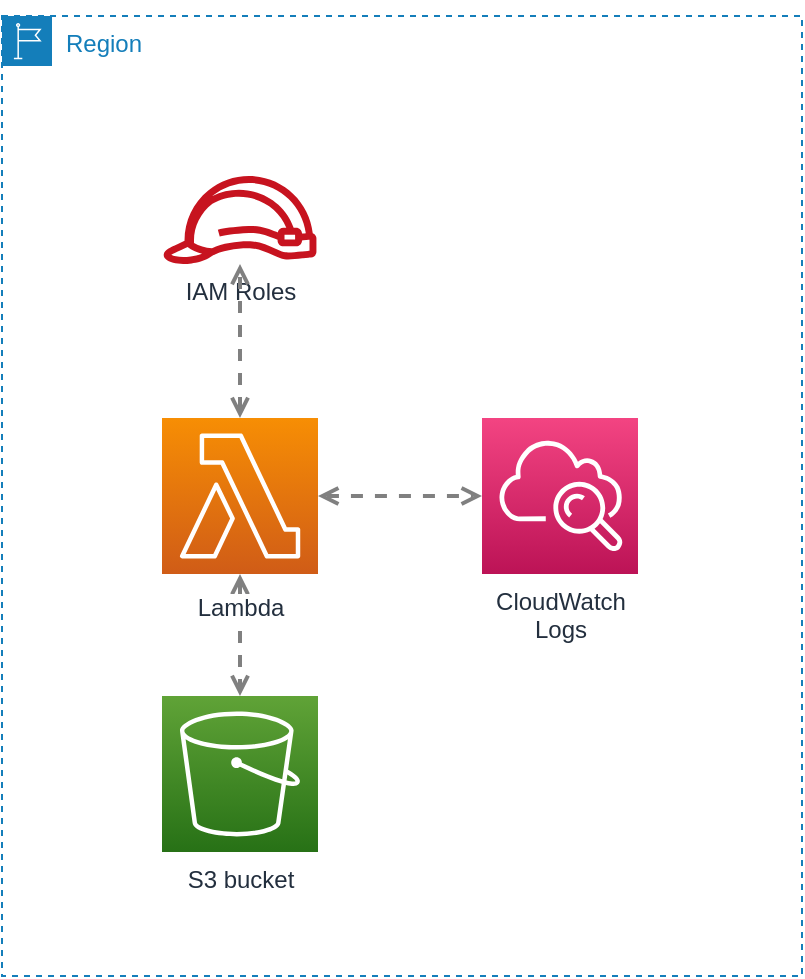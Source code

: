 <mxfile version="20.8.16" type="device"><diagram id="Ht1M8jgEwFfnCIfOTk4-" name="Page-1"><mxGraphModel dx="1432" dy="808" grid="1" gridSize="10" guides="1" tooltips="1" connect="1" arrows="1" fold="1" page="1" pageScale="1" pageWidth="827" pageHeight="1169" math="0" shadow="0"><root><mxCell id="0"/><mxCell id="1" parent="0"/><mxCell id="p2L14pa75F6CwMrKNmM9-4" value="Region" style="points=[[0,0],[0.25,0],[0.5,0],[0.75,0],[1,0],[1,0.25],[1,0.5],[1,0.75],[1,1],[0.75,1],[0.5,1],[0.25,1],[0,1],[0,0.75],[0,0.5],[0,0.25]];outlineConnect=0;gradientColor=none;html=1;whiteSpace=wrap;fontSize=12;fontStyle=0;container=1;pointerEvents=0;collapsible=0;recursiveResize=0;shape=mxgraph.aws4.group;grIcon=mxgraph.aws4.group_region;strokeColor=#147EBA;fillColor=none;verticalAlign=top;align=left;spacingLeft=30;fontColor=#147EBA;dashed=1;" parent="1" vertex="1"><mxGeometry x="80" y="80" width="400" height="480" as="geometry"/></mxCell><mxCell id="p2L14pa75F6CwMrKNmM9-5" value="S3 bucket" style="outlineConnect=0;fontColor=#232F3E;gradientColor=#60A337;gradientDirection=north;fillColor=#277116;strokeColor=#ffffff;dashed=0;verticalLabelPosition=bottom;verticalAlign=top;align=center;html=1;fontSize=12;fontStyle=0;aspect=fixed;shape=mxgraph.aws4.resourceIcon;resIcon=mxgraph.aws4.s3;labelBackgroundColor=#ffffff;" parent="p2L14pa75F6CwMrKNmM9-4" vertex="1"><mxGeometry x="80.0" y="340" width="78" height="78" as="geometry"/></mxCell><mxCell id="p2L14pa75F6CwMrKNmM9-6" style="rounded=0;orthogonalLoop=1;jettySize=auto;html=1;startArrow=open;startFill=0;endArrow=open;endFill=0;strokeWidth=2;strokeColor=#808080;dashed=1;" parent="p2L14pa75F6CwMrKNmM9-4" source="p2L14pa75F6CwMrKNmM9-15" target="p2L14pa75F6CwMrKNmM9-5" edge="1"><mxGeometry relative="1" as="geometry"/></mxCell><mxCell id="p2L14pa75F6CwMrKNmM9-7" value="IAM Roles" style="outlineConnect=0;fontColor=#232F3E;gradientColor=none;fillColor=#C7131F;strokeColor=none;dashed=0;verticalLabelPosition=bottom;verticalAlign=top;align=center;html=1;fontSize=12;fontStyle=0;aspect=fixed;pointerEvents=1;shape=mxgraph.aws4.role;labelBackgroundColor=#ffffff;" parent="p2L14pa75F6CwMrKNmM9-4" vertex="1"><mxGeometry x="80.0" y="80" width="78" height="44" as="geometry"/></mxCell><mxCell id="p2L14pa75F6CwMrKNmM9-8" style="rounded=0;orthogonalLoop=1;jettySize=auto;html=1;startArrow=open;startFill=0;endArrow=open;endFill=0;strokeWidth=2;strokeColor=#808080;dashed=1;" parent="p2L14pa75F6CwMrKNmM9-4" source="p2L14pa75F6CwMrKNmM9-15" target="p2L14pa75F6CwMrKNmM9-7" edge="1"><mxGeometry relative="1" as="geometry"/></mxCell><mxCell id="p2L14pa75F6CwMrKNmM9-11" value="CloudWatch&lt;br&gt;Logs" style="outlineConnect=0;fontColor=#232F3E;gradientColor=#F34482;gradientDirection=north;fillColor=#BC1356;strokeColor=#ffffff;dashed=0;verticalLabelPosition=bottom;verticalAlign=top;align=center;html=1;fontSize=12;fontStyle=0;aspect=fixed;shape=mxgraph.aws4.resourceIcon;resIcon=mxgraph.aws4.cloudwatch;labelBackgroundColor=#ffffff;" parent="p2L14pa75F6CwMrKNmM9-4" vertex="1"><mxGeometry x="240.0" y="201" width="78" height="78" as="geometry"/></mxCell><mxCell id="p2L14pa75F6CwMrKNmM9-12" style="rounded=0;orthogonalLoop=1;jettySize=auto;html=1;startArrow=open;startFill=0;endArrow=open;endFill=0;strokeWidth=2;strokeColor=#808080;dashed=1;" parent="p2L14pa75F6CwMrKNmM9-4" source="p2L14pa75F6CwMrKNmM9-15" target="p2L14pa75F6CwMrKNmM9-11" edge="1"><mxGeometry relative="1" as="geometry"/></mxCell><mxCell id="p2L14pa75F6CwMrKNmM9-15" value="Lambda" style="outlineConnect=0;fontColor=#232F3E;gradientColor=#F78E04;gradientDirection=north;fillColor=#D05C17;strokeColor=#ffffff;dashed=0;verticalLabelPosition=bottom;verticalAlign=top;align=center;html=1;fontSize=12;fontStyle=0;aspect=fixed;shape=mxgraph.aws4.resourceIcon;resIcon=mxgraph.aws4.lambda;labelBackgroundColor=#ffffff;spacingTop=3;" parent="p2L14pa75F6CwMrKNmM9-4" vertex="1"><mxGeometry x="80" y="201" width="78" height="78" as="geometry"/></mxCell><mxCell id="p2L14pa75F6CwMrKNmM9-17" style="edgeStyle=none;rounded=0;orthogonalLoop=1;jettySize=auto;html=1;entryX=0.5;entryY=0;entryDx=0;entryDy=0;" parent="1" source="p2L14pa75F6CwMrKNmM9-4" target="p2L14pa75F6CwMrKNmM9-4" edge="1"><mxGeometry relative="1" as="geometry"/></mxCell></root></mxGraphModel></diagram></mxfile>